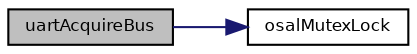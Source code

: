 digraph "uartAcquireBus"
{
  bgcolor="transparent";
  edge [fontname="Helvetica",fontsize="8",labelfontname="Helvetica",labelfontsize="8"];
  node [fontname="Helvetica",fontsize="8",shape=record];
  rankdir="LR";
  Node47 [label="uartAcquireBus",height=0.2,width=0.4,color="black", fillcolor="grey75", style="filled", fontcolor="black"];
  Node47 -> Node48 [color="midnightblue",fontsize="8",style="solid",fontname="Helvetica"];
  Node48 [label="osalMutexLock",height=0.2,width=0.4,color="black",URL="$group___o_s_a_l.html#ga61d5ae617457911ada2c83295c597348",tooltip="Locks the specified mutex. "];
}
